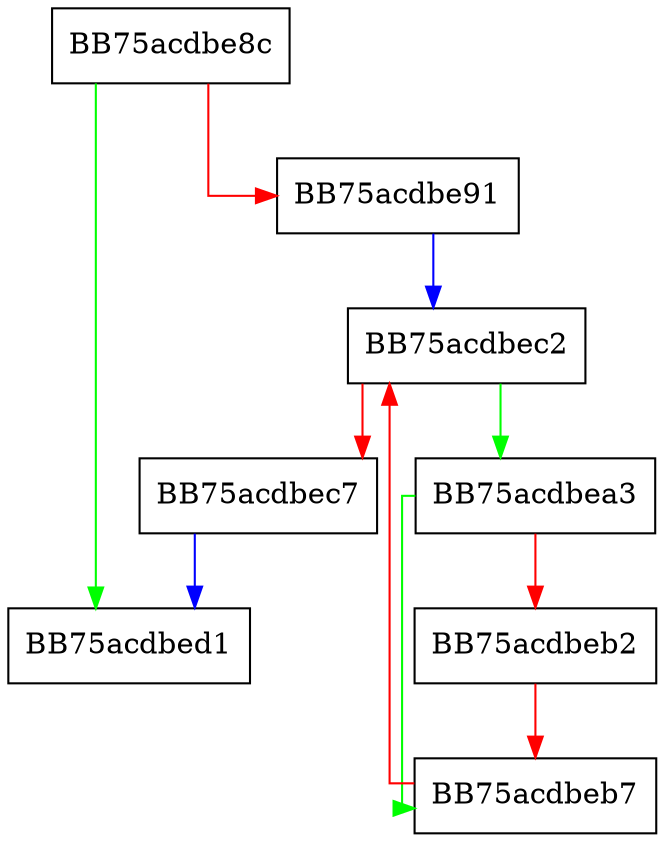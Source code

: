 digraph RebootActionClose {
  node [shape="box"];
  graph [splines=ortho];
  BB75acdbe8c -> BB75acdbed1 [color="green"];
  BB75acdbe8c -> BB75acdbe91 [color="red"];
  BB75acdbe91 -> BB75acdbec2 [color="blue"];
  BB75acdbea3 -> BB75acdbeb7 [color="green"];
  BB75acdbea3 -> BB75acdbeb2 [color="red"];
  BB75acdbeb2 -> BB75acdbeb7 [color="red"];
  BB75acdbeb7 -> BB75acdbec2 [color="red"];
  BB75acdbec2 -> BB75acdbea3 [color="green"];
  BB75acdbec2 -> BB75acdbec7 [color="red"];
  BB75acdbec7 -> BB75acdbed1 [color="blue"];
}